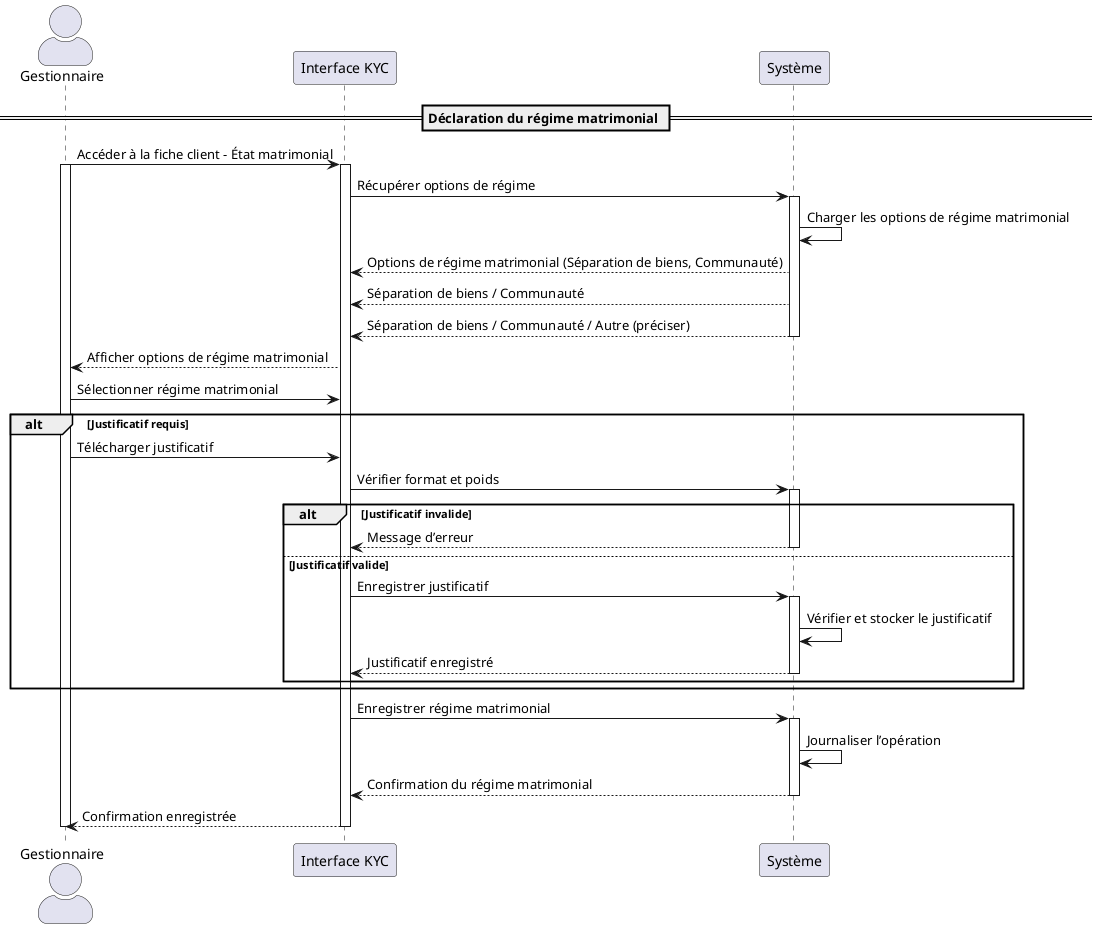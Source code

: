 @startuml UC069
skinparam actorStyle awesome

actor Gestionnaire
participant "Interface KYC" as UI
participant "Système" as S

== Déclaration du régime matrimonial ==

Gestionnaire -> UI : Accéder à la fiche client - État matrimonial
activate Gestionnaire
activate UI
UI -> S : Récupérer options de régime
activate S
S -> S : Charger les options de régime matrimonial
S --> UI : Options de régime matrimonial (Séparation de biens, Communauté)
S --> UI : Séparation de biens / Communauté
S --> UI : Séparation de biens / Communauté / Autre (préciser)
deactivate S
UI --> Gestionnaire : Afficher options de régime matrimonial

Gestionnaire -> UI : Sélectionner régime matrimonial
alt Justificatif requis
        Gestionnaire -> UI : Télécharger justificatif
        UI -> S : Vérifier format et poids
    activate S
    alt Justificatif invalide
        S --> UI : Message d’erreur
    deactivate S
        else Justificatif valide
        UI -> S : Enregistrer justificatif
    activate S
        S -> S : Vérifier et stocker le justificatif
        S --> UI : Justificatif enregistré
        deactivate S
    end
end

UI -> S : Enregistrer régime matrimonial
activate S
S -> S : Journaliser l’opération
S --> UI : Confirmation du régime matrimonial
deactivate S

UI --> Gestionnaire : Confirmation enregistrée
deactivate UI
deactivate Gestionnaire
@enduml
